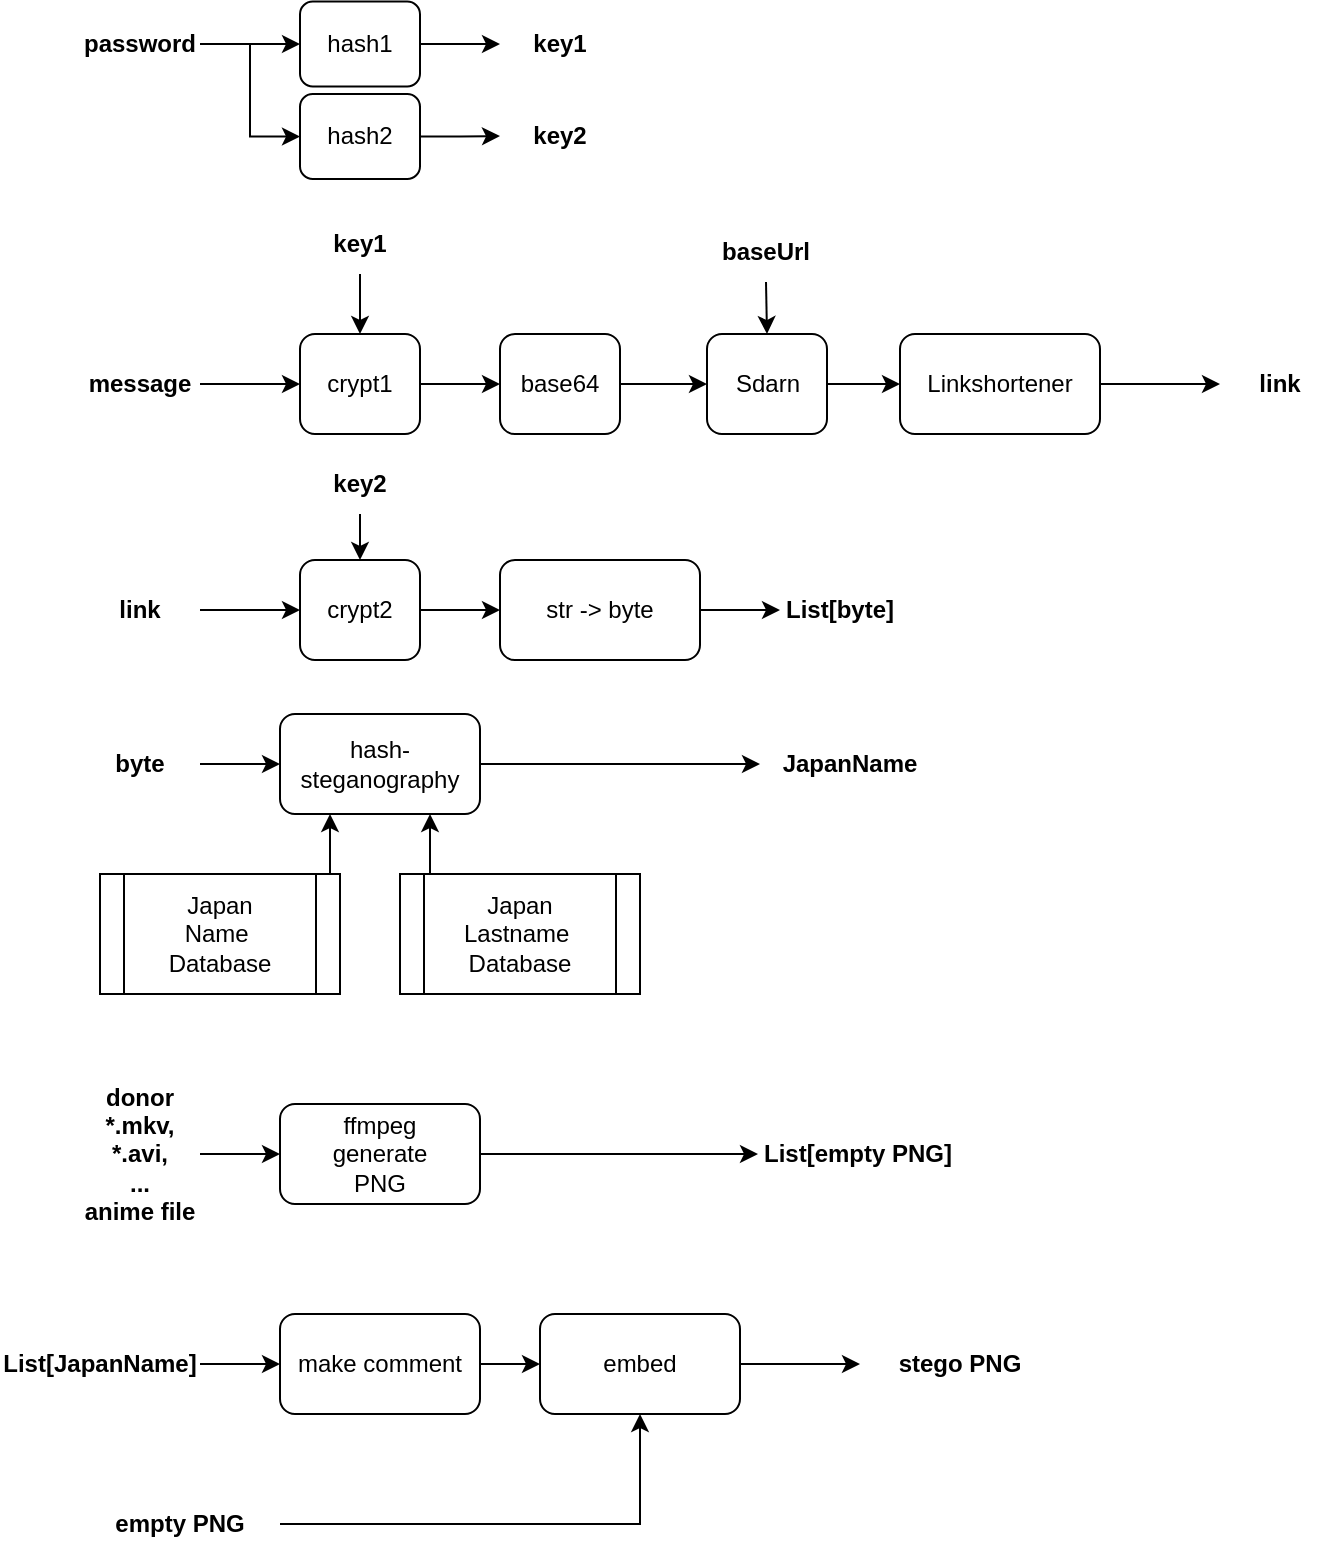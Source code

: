 <mxfile version="20.8.5" type="device"><diagram id="nro5z4aKi7qmaO7zbdLj" name="Страница 1"><mxGraphModel dx="1216" dy="703" grid="1" gridSize="10" guides="1" tooltips="1" connect="1" arrows="1" fold="1" page="1" pageScale="1" pageWidth="827" pageHeight="1169" math="0" shadow="0"><root><mxCell id="0"/><mxCell id="1" parent="0"/><mxCell id="8dsCAJ_ZrXPzzL_X1l7p-7" style="edgeStyle=orthogonalEdgeStyle;rounded=0;orthogonalLoop=1;jettySize=auto;html=1;exitX=1;exitY=0.5;exitDx=0;exitDy=0;" edge="1" parent="1" source="8dsCAJ_ZrXPzzL_X1l7p-1"><mxGeometry relative="1" as="geometry"><mxPoint x="310" y="125" as="targetPoint"/></mxGeometry></mxCell><mxCell id="8dsCAJ_ZrXPzzL_X1l7p-1" value="hash1" style="rounded=1;whiteSpace=wrap;html=1;" vertex="1" parent="1"><mxGeometry x="210" y="103.75" width="60" height="42.5" as="geometry"/></mxCell><mxCell id="8dsCAJ_ZrXPzzL_X1l7p-12" style="edgeStyle=orthogonalEdgeStyle;rounded=0;orthogonalLoop=1;jettySize=auto;html=1;exitX=1;exitY=0.5;exitDx=0;exitDy=0;" edge="1" parent="1" source="8dsCAJ_ZrXPzzL_X1l7p-2" target="8dsCAJ_ZrXPzzL_X1l7p-11"><mxGeometry relative="1" as="geometry"/></mxCell><mxCell id="8dsCAJ_ZrXPzzL_X1l7p-2" value="&lt;b&gt;message&lt;/b&gt;" style="text;html=1;strokeColor=none;fillColor=none;align=center;verticalAlign=middle;whiteSpace=wrap;rounded=0;" vertex="1" parent="1"><mxGeometry x="100" y="280" width="60" height="30" as="geometry"/></mxCell><mxCell id="8dsCAJ_ZrXPzzL_X1l7p-4" style="edgeStyle=orthogonalEdgeStyle;rounded=0;orthogonalLoop=1;jettySize=auto;html=1;exitX=1;exitY=0.5;exitDx=0;exitDy=0;" edge="1" parent="1" source="8dsCAJ_ZrXPzzL_X1l7p-3" target="8dsCAJ_ZrXPzzL_X1l7p-1"><mxGeometry relative="1" as="geometry"/></mxCell><mxCell id="8dsCAJ_ZrXPzzL_X1l7p-6" style="edgeStyle=orthogonalEdgeStyle;rounded=0;orthogonalLoop=1;jettySize=auto;html=1;exitX=1;exitY=0.5;exitDx=0;exitDy=0;entryX=0;entryY=0.5;entryDx=0;entryDy=0;" edge="1" parent="1" source="8dsCAJ_ZrXPzzL_X1l7p-3" target="8dsCAJ_ZrXPzzL_X1l7p-5"><mxGeometry relative="1" as="geometry"/></mxCell><mxCell id="8dsCAJ_ZrXPzzL_X1l7p-3" value="&lt;b&gt;password&lt;/b&gt;" style="text;html=1;strokeColor=none;fillColor=none;align=center;verticalAlign=middle;whiteSpace=wrap;rounded=0;" vertex="1" parent="1"><mxGeometry x="100" y="110" width="60" height="30" as="geometry"/></mxCell><mxCell id="8dsCAJ_ZrXPzzL_X1l7p-8" style="edgeStyle=orthogonalEdgeStyle;rounded=0;orthogonalLoop=1;jettySize=auto;html=1;exitX=1;exitY=0.5;exitDx=0;exitDy=0;" edge="1" parent="1" source="8dsCAJ_ZrXPzzL_X1l7p-5"><mxGeometry relative="1" as="geometry"><mxPoint x="310" y="171" as="targetPoint"/></mxGeometry></mxCell><mxCell id="8dsCAJ_ZrXPzzL_X1l7p-5" value="hash2" style="rounded=1;whiteSpace=wrap;html=1;" vertex="1" parent="1"><mxGeometry x="210" y="150" width="60" height="42.5" as="geometry"/></mxCell><mxCell id="8dsCAJ_ZrXPzzL_X1l7p-9" value="&lt;b&gt;key1&lt;/b&gt;" style="text;html=1;strokeColor=none;fillColor=none;align=center;verticalAlign=middle;whiteSpace=wrap;rounded=0;" vertex="1" parent="1"><mxGeometry x="310" y="110" width="60" height="30" as="geometry"/></mxCell><mxCell id="8dsCAJ_ZrXPzzL_X1l7p-10" value="&lt;b&gt;key2&lt;/b&gt;" style="text;html=1;strokeColor=none;fillColor=none;align=center;verticalAlign=middle;whiteSpace=wrap;rounded=0;" vertex="1" parent="1"><mxGeometry x="310" y="156.25" width="60" height="30" as="geometry"/></mxCell><mxCell id="8dsCAJ_ZrXPzzL_X1l7p-16" style="edgeStyle=orthogonalEdgeStyle;rounded=0;orthogonalLoop=1;jettySize=auto;html=1;exitX=1;exitY=0.5;exitDx=0;exitDy=0;" edge="1" parent="1" source="8dsCAJ_ZrXPzzL_X1l7p-11" target="8dsCAJ_ZrXPzzL_X1l7p-15"><mxGeometry relative="1" as="geometry"/></mxCell><mxCell id="8dsCAJ_ZrXPzzL_X1l7p-11" value="crypt1" style="rounded=1;whiteSpace=wrap;html=1;" vertex="1" parent="1"><mxGeometry x="210" y="270" width="60" height="50" as="geometry"/></mxCell><mxCell id="8dsCAJ_ZrXPzzL_X1l7p-14" style="edgeStyle=orthogonalEdgeStyle;rounded=0;orthogonalLoop=1;jettySize=auto;html=1;exitX=0.5;exitY=1;exitDx=0;exitDy=0;entryX=0.5;entryY=0;entryDx=0;entryDy=0;" edge="1" parent="1" source="8dsCAJ_ZrXPzzL_X1l7p-13" target="8dsCAJ_ZrXPzzL_X1l7p-11"><mxGeometry relative="1" as="geometry"/></mxCell><mxCell id="8dsCAJ_ZrXPzzL_X1l7p-13" value="&lt;b&gt;key1&lt;/b&gt;" style="text;html=1;strokeColor=none;fillColor=none;align=center;verticalAlign=middle;whiteSpace=wrap;rounded=0;" vertex="1" parent="1"><mxGeometry x="210" y="210" width="60" height="30" as="geometry"/></mxCell><mxCell id="8dsCAJ_ZrXPzzL_X1l7p-18" style="edgeStyle=orthogonalEdgeStyle;rounded=0;orthogonalLoop=1;jettySize=auto;html=1;exitX=1;exitY=0.5;exitDx=0;exitDy=0;" edge="1" parent="1" source="8dsCAJ_ZrXPzzL_X1l7p-15" target="8dsCAJ_ZrXPzzL_X1l7p-17"><mxGeometry relative="1" as="geometry"/></mxCell><mxCell id="8dsCAJ_ZrXPzzL_X1l7p-15" value="base64" style="rounded=1;whiteSpace=wrap;html=1;" vertex="1" parent="1"><mxGeometry x="310" y="270" width="60" height="50" as="geometry"/></mxCell><mxCell id="8dsCAJ_ZrXPzzL_X1l7p-31" style="edgeStyle=orthogonalEdgeStyle;rounded=0;orthogonalLoop=1;jettySize=auto;html=1;exitX=1;exitY=0.5;exitDx=0;exitDy=0;" edge="1" parent="1" source="8dsCAJ_ZrXPzzL_X1l7p-17" target="8dsCAJ_ZrXPzzL_X1l7p-30"><mxGeometry relative="1" as="geometry"/></mxCell><mxCell id="8dsCAJ_ZrXPzzL_X1l7p-17" value="Sdarn" style="rounded=1;whiteSpace=wrap;html=1;" vertex="1" parent="1"><mxGeometry x="413.5" y="270" width="60" height="50" as="geometry"/></mxCell><mxCell id="8dsCAJ_ZrXPzzL_X1l7p-19" value="&lt;b&gt;link&lt;/b&gt;" style="text;html=1;strokeColor=none;fillColor=none;align=center;verticalAlign=middle;whiteSpace=wrap;rounded=0;" vertex="1" parent="1"><mxGeometry x="670" y="280" width="60" height="30" as="geometry"/></mxCell><mxCell id="8dsCAJ_ZrXPzzL_X1l7p-22" style="edgeStyle=orthogonalEdgeStyle;rounded=0;orthogonalLoop=1;jettySize=auto;html=1;exitX=0.5;exitY=1;exitDx=0;exitDy=0;entryX=0.5;entryY=0;entryDx=0;entryDy=0;" edge="1" parent="1" source="8dsCAJ_ZrXPzzL_X1l7p-21" target="8dsCAJ_ZrXPzzL_X1l7p-17"><mxGeometry relative="1" as="geometry"/></mxCell><mxCell id="8dsCAJ_ZrXPzzL_X1l7p-21" value="&lt;b&gt;baseUrl&lt;/b&gt;" style="text;html=1;strokeColor=none;fillColor=none;align=center;verticalAlign=middle;whiteSpace=wrap;rounded=0;" vertex="1" parent="1"><mxGeometry x="413" y="214" width="60" height="30" as="geometry"/></mxCell><mxCell id="8dsCAJ_ZrXPzzL_X1l7p-25" style="edgeStyle=orthogonalEdgeStyle;rounded=0;orthogonalLoop=1;jettySize=auto;html=1;exitX=1;exitY=0.5;exitDx=0;exitDy=0;" edge="1" parent="1" source="8dsCAJ_ZrXPzzL_X1l7p-23" target="8dsCAJ_ZrXPzzL_X1l7p-24"><mxGeometry relative="1" as="geometry"/></mxCell><mxCell id="8dsCAJ_ZrXPzzL_X1l7p-23" value="&lt;b&gt;link&lt;/b&gt;" style="text;html=1;strokeColor=none;fillColor=none;align=center;verticalAlign=middle;whiteSpace=wrap;rounded=0;" vertex="1" parent="1"><mxGeometry x="100" y="393" width="60" height="30" as="geometry"/></mxCell><mxCell id="8dsCAJ_ZrXPzzL_X1l7p-33" style="edgeStyle=orthogonalEdgeStyle;rounded=0;orthogonalLoop=1;jettySize=auto;html=1;exitX=1;exitY=0.5;exitDx=0;exitDy=0;entryX=0;entryY=0.5;entryDx=0;entryDy=0;" edge="1" parent="1" source="8dsCAJ_ZrXPzzL_X1l7p-24" target="8dsCAJ_ZrXPzzL_X1l7p-28"><mxGeometry relative="1" as="geometry"/></mxCell><mxCell id="8dsCAJ_ZrXPzzL_X1l7p-24" value="crypt2" style="rounded=1;whiteSpace=wrap;html=1;" vertex="1" parent="1"><mxGeometry x="210" y="383" width="60" height="50" as="geometry"/></mxCell><mxCell id="8dsCAJ_ZrXPzzL_X1l7p-27" style="edgeStyle=orthogonalEdgeStyle;rounded=0;orthogonalLoop=1;jettySize=auto;html=1;exitX=0.5;exitY=1;exitDx=0;exitDy=0;entryX=0.5;entryY=0;entryDx=0;entryDy=0;" edge="1" parent="1" source="8dsCAJ_ZrXPzzL_X1l7p-26" target="8dsCAJ_ZrXPzzL_X1l7p-24"><mxGeometry relative="1" as="geometry"/></mxCell><mxCell id="8dsCAJ_ZrXPzzL_X1l7p-26" value="&lt;b&gt;key2&lt;/b&gt;" style="text;html=1;strokeColor=none;fillColor=none;align=center;verticalAlign=middle;whiteSpace=wrap;rounded=0;" vertex="1" parent="1"><mxGeometry x="210" y="330" width="60" height="30" as="geometry"/></mxCell><mxCell id="8dsCAJ_ZrXPzzL_X1l7p-36" style="edgeStyle=orthogonalEdgeStyle;rounded=0;orthogonalLoop=1;jettySize=auto;html=1;exitX=1;exitY=0.5;exitDx=0;exitDy=0;entryX=0;entryY=0.5;entryDx=0;entryDy=0;" edge="1" parent="1" source="8dsCAJ_ZrXPzzL_X1l7p-28" target="8dsCAJ_ZrXPzzL_X1l7p-34"><mxGeometry relative="1" as="geometry"/></mxCell><mxCell id="8dsCAJ_ZrXPzzL_X1l7p-28" value="str -&amp;gt; byte" style="rounded=1;whiteSpace=wrap;html=1;" vertex="1" parent="1"><mxGeometry x="310" y="383" width="100" height="50" as="geometry"/></mxCell><mxCell id="8dsCAJ_ZrXPzzL_X1l7p-32" style="edgeStyle=orthogonalEdgeStyle;rounded=0;orthogonalLoop=1;jettySize=auto;html=1;exitX=1;exitY=0.5;exitDx=0;exitDy=0;" edge="1" parent="1" source="8dsCAJ_ZrXPzzL_X1l7p-30" target="8dsCAJ_ZrXPzzL_X1l7p-19"><mxGeometry relative="1" as="geometry"/></mxCell><mxCell id="8dsCAJ_ZrXPzzL_X1l7p-30" value="Linkshortener" style="rounded=1;whiteSpace=wrap;html=1;" vertex="1" parent="1"><mxGeometry x="510" y="270" width="100" height="50" as="geometry"/></mxCell><mxCell id="8dsCAJ_ZrXPzzL_X1l7p-34" value="&lt;b&gt;List[byte]&lt;/b&gt;" style="text;html=1;strokeColor=none;fillColor=none;align=center;verticalAlign=middle;whiteSpace=wrap;rounded=0;" vertex="1" parent="1"><mxGeometry x="450" y="393" width="60" height="30" as="geometry"/></mxCell><mxCell id="8dsCAJ_ZrXPzzL_X1l7p-41" style="edgeStyle=orthogonalEdgeStyle;rounded=0;orthogonalLoop=1;jettySize=auto;html=1;exitX=1;exitY=0.5;exitDx=0;exitDy=0;" edge="1" parent="1" source="8dsCAJ_ZrXPzzL_X1l7p-39" target="8dsCAJ_ZrXPzzL_X1l7p-40"><mxGeometry relative="1" as="geometry"/></mxCell><mxCell id="8dsCAJ_ZrXPzzL_X1l7p-39" value="&lt;b&gt;byte&lt;/b&gt;" style="text;html=1;strokeColor=none;fillColor=none;align=center;verticalAlign=middle;whiteSpace=wrap;rounded=0;" vertex="1" parent="1"><mxGeometry x="100" y="470" width="60" height="30" as="geometry"/></mxCell><mxCell id="8dsCAJ_ZrXPzzL_X1l7p-40" value="hash-steganography" style="rounded=1;whiteSpace=wrap;html=1;" vertex="1" parent="1"><mxGeometry x="200" y="460" width="100" height="50" as="geometry"/></mxCell><mxCell id="8dsCAJ_ZrXPzzL_X1l7p-44" style="edgeStyle=orthogonalEdgeStyle;rounded=0;orthogonalLoop=1;jettySize=auto;html=1;exitX=1;exitY=0.5;exitDx=0;exitDy=0;" edge="1" parent="1" source="8dsCAJ_ZrXPzzL_X1l7p-40"><mxGeometry relative="1" as="geometry"><mxPoint x="360" y="500" as="sourcePoint"/><mxPoint x="440" y="485" as="targetPoint"/></mxGeometry></mxCell><mxCell id="8dsCAJ_ZrXPzzL_X1l7p-45" value="&lt;b&gt;JapanName&lt;/b&gt;" style="text;html=1;strokeColor=none;fillColor=none;align=center;verticalAlign=middle;whiteSpace=wrap;rounded=0;" vertex="1" parent="1"><mxGeometry x="440" y="470" width="90" height="30" as="geometry"/></mxCell><mxCell id="8dsCAJ_ZrXPzzL_X1l7p-46" value="&lt;b&gt;List[&lt;/b&gt;&lt;b style=&quot;border-color: var(--border-color);&quot;&gt;JapanName&lt;/b&gt;&lt;b&gt;]&lt;/b&gt;" style="text;html=1;strokeColor=none;fillColor=none;align=center;verticalAlign=middle;whiteSpace=wrap;rounded=0;" vertex="1" parent="1"><mxGeometry x="60" y="770" width="100" height="30" as="geometry"/></mxCell><mxCell id="8dsCAJ_ZrXPzzL_X1l7p-47" style="edgeStyle=orthogonalEdgeStyle;rounded=0;orthogonalLoop=1;jettySize=auto;html=1;exitX=1;exitY=0.5;exitDx=0;exitDy=0;" edge="1" parent="1" source="8dsCAJ_ZrXPzzL_X1l7p-46"><mxGeometry relative="1" as="geometry"><mxPoint x="170" y="725" as="sourcePoint"/><mxPoint x="200" y="785" as="targetPoint"/></mxGeometry></mxCell><mxCell id="8dsCAJ_ZrXPzzL_X1l7p-52" style="edgeStyle=orthogonalEdgeStyle;rounded=0;orthogonalLoop=1;jettySize=auto;html=1;exitX=1;exitY=0.5;exitDx=0;exitDy=0;entryX=0;entryY=0.5;entryDx=0;entryDy=0;" edge="1" parent="1" source="8dsCAJ_ZrXPzzL_X1l7p-48" target="8dsCAJ_ZrXPzzL_X1l7p-49"><mxGeometry relative="1" as="geometry"/></mxCell><mxCell id="8dsCAJ_ZrXPzzL_X1l7p-48" value="make comment" style="rounded=1;whiteSpace=wrap;html=1;" vertex="1" parent="1"><mxGeometry x="200" y="760" width="100" height="50" as="geometry"/></mxCell><mxCell id="8dsCAJ_ZrXPzzL_X1l7p-49" value="embed" style="rounded=1;whiteSpace=wrap;html=1;" vertex="1" parent="1"><mxGeometry x="330" y="760" width="100" height="50" as="geometry"/></mxCell><mxCell id="8dsCAJ_ZrXPzzL_X1l7p-50" style="edgeStyle=orthogonalEdgeStyle;rounded=0;orthogonalLoop=1;jettySize=auto;html=1;exitX=1;exitY=0.5;exitDx=0;exitDy=0;entryX=0.5;entryY=1;entryDx=0;entryDy=0;" edge="1" parent="1" source="8dsCAJ_ZrXPzzL_X1l7p-51" target="8dsCAJ_ZrXPzzL_X1l7p-49"><mxGeometry relative="1" as="geometry"><mxPoint x="250" y="870" as="sourcePoint"/><mxPoint x="390" y="870" as="targetPoint"/></mxGeometry></mxCell><mxCell id="8dsCAJ_ZrXPzzL_X1l7p-51" value="&lt;b&gt;empty PNG&lt;/b&gt;" style="text;html=1;strokeColor=none;fillColor=none;align=center;verticalAlign=middle;whiteSpace=wrap;rounded=0;" vertex="1" parent="1"><mxGeometry x="100" y="850" width="100" height="30" as="geometry"/></mxCell><mxCell id="8dsCAJ_ZrXPzzL_X1l7p-53" style="edgeStyle=orthogonalEdgeStyle;rounded=0;orthogonalLoop=1;jettySize=auto;html=1;exitX=1;exitY=0.5;exitDx=0;exitDy=0;" edge="1" parent="1" source="8dsCAJ_ZrXPzzL_X1l7p-49"><mxGeometry relative="1" as="geometry"><mxPoint x="450" y="784.5" as="sourcePoint"/><mxPoint x="490" y="785" as="targetPoint"/></mxGeometry></mxCell><mxCell id="8dsCAJ_ZrXPzzL_X1l7p-54" value="&lt;b&gt;stego PNG&lt;/b&gt;" style="text;html=1;strokeColor=none;fillColor=none;align=center;verticalAlign=middle;whiteSpace=wrap;rounded=0;" vertex="1" parent="1"><mxGeometry x="490" y="770" width="100" height="30" as="geometry"/></mxCell><mxCell id="8dsCAJ_ZrXPzzL_X1l7p-57" style="edgeStyle=orthogonalEdgeStyle;rounded=0;orthogonalLoop=1;jettySize=auto;html=1;exitX=1;exitY=0.5;exitDx=0;exitDy=0;" edge="1" parent="1" source="8dsCAJ_ZrXPzzL_X1l7p-55" target="8dsCAJ_ZrXPzzL_X1l7p-56"><mxGeometry relative="1" as="geometry"/></mxCell><mxCell id="8dsCAJ_ZrXPzzL_X1l7p-55" value="&lt;b&gt;donor *.mkv,&lt;br&gt;*.avi,&lt;br&gt;...&lt;br&gt;anime file&lt;br&gt;&lt;/b&gt;" style="text;html=1;strokeColor=none;fillColor=none;align=center;verticalAlign=middle;whiteSpace=wrap;rounded=0;" vertex="1" parent="1"><mxGeometry x="100" y="640" width="60" height="80" as="geometry"/></mxCell><mxCell id="8dsCAJ_ZrXPzzL_X1l7p-56" value="ffmpeg&lt;br&gt;generate&lt;br&gt;PNG" style="rounded=1;whiteSpace=wrap;html=1;" vertex="1" parent="1"><mxGeometry x="200" y="655" width="100" height="50" as="geometry"/></mxCell><mxCell id="8dsCAJ_ZrXPzzL_X1l7p-58" value="&lt;b&gt;List[empty PNG]&lt;/b&gt;" style="text;html=1;strokeColor=none;fillColor=none;align=center;verticalAlign=middle;whiteSpace=wrap;rounded=0;" vertex="1" parent="1"><mxGeometry x="439" y="665" width="100" height="30" as="geometry"/></mxCell><mxCell id="8dsCAJ_ZrXPzzL_X1l7p-59" style="edgeStyle=orthogonalEdgeStyle;rounded=0;orthogonalLoop=1;jettySize=auto;html=1;exitX=1;exitY=0.5;exitDx=0;exitDy=0;entryX=0;entryY=0.5;entryDx=0;entryDy=0;" edge="1" parent="1" source="8dsCAJ_ZrXPzzL_X1l7p-56" target="8dsCAJ_ZrXPzzL_X1l7p-58"><mxGeometry relative="1" as="geometry"><mxPoint x="310" y="585" as="sourcePoint"/><mxPoint x="450" y="585" as="targetPoint"/></mxGeometry></mxCell><mxCell id="8dsCAJ_ZrXPzzL_X1l7p-62" style="edgeStyle=orthogonalEdgeStyle;rounded=0;orthogonalLoop=1;jettySize=auto;html=1;exitX=0.75;exitY=0;exitDx=0;exitDy=0;entryX=0.25;entryY=1;entryDx=0;entryDy=0;" edge="1" parent="1" source="8dsCAJ_ZrXPzzL_X1l7p-60" target="8dsCAJ_ZrXPzzL_X1l7p-40"><mxGeometry relative="1" as="geometry"/></mxCell><mxCell id="8dsCAJ_ZrXPzzL_X1l7p-60" value="Japan &lt;br&gt;Name&amp;nbsp;&lt;br&gt;Database" style="shape=process;whiteSpace=wrap;html=1;backgroundOutline=1;" vertex="1" parent="1"><mxGeometry x="110" y="540" width="120" height="60" as="geometry"/></mxCell><mxCell id="8dsCAJ_ZrXPzzL_X1l7p-63" style="edgeStyle=orthogonalEdgeStyle;rounded=0;orthogonalLoop=1;jettySize=auto;html=1;exitX=0.25;exitY=0;exitDx=0;exitDy=0;entryX=0.75;entryY=1;entryDx=0;entryDy=0;" edge="1" parent="1" source="8dsCAJ_ZrXPzzL_X1l7p-61" target="8dsCAJ_ZrXPzzL_X1l7p-40"><mxGeometry relative="1" as="geometry"/></mxCell><mxCell id="8dsCAJ_ZrXPzzL_X1l7p-61" value="Japan &lt;br&gt;Lastname&amp;nbsp;&lt;br&gt;Database" style="shape=process;whiteSpace=wrap;html=1;backgroundOutline=1;" vertex="1" parent="1"><mxGeometry x="260" y="540" width="120" height="60" as="geometry"/></mxCell></root></mxGraphModel></diagram></mxfile>